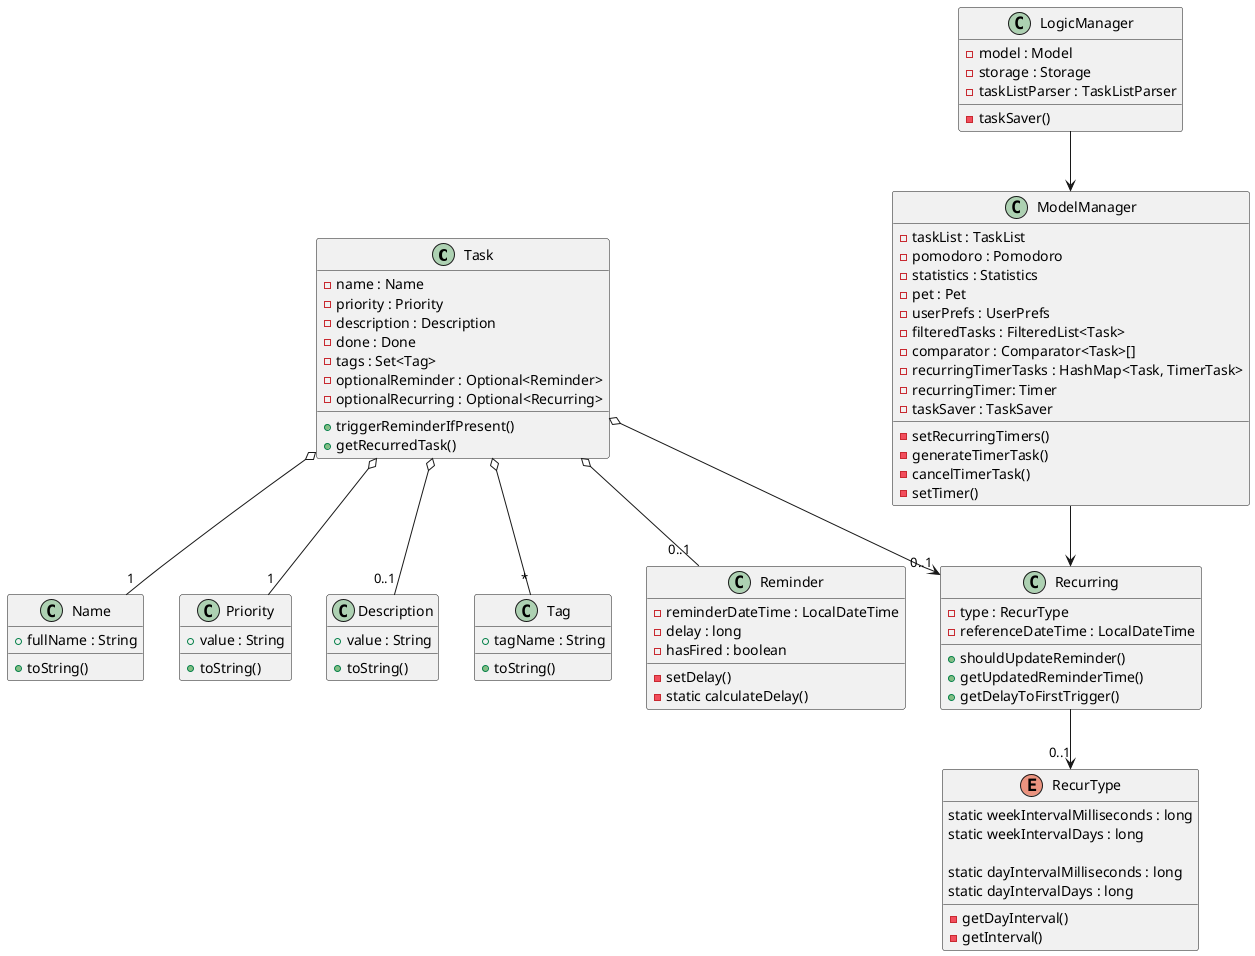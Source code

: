 @startuml

Task o-- "1" Name
Task o-- "1" Priority
Task o-- "0..1" Description
Task o--  "*" Tag
Task o-- "0..1" Reminder
Task o--> "0..1" Recurring
Recurring --> "0..1" RecurType
ModelManager --> Recurring
LogicManager --> ModelManager

class Task {
    - name : Name
    - priority : Priority
    - description : Description
    - done : Done
    - tags : Set<Tag> 
    - optionalReminder : Optional<Reminder> 
    - optionalRecurring : Optional<Recurring> 
  __
  + triggerReminderIfPresent()
  + getRecurredTask()
}

class Recurring {
    - type : RecurType
    - referenceDateTime : LocalDateTime
  __
  + shouldUpdateReminder()
  + getUpdatedReminderTime()
  + getDelayToFirstTrigger()
}

class Name {
    + fullName : String
  __
  + toString()
}

class Priority {
    + value : String
  __
  + toString()
}

class Description {
    + value : String
  __
  + toString()
}

class Tag {
    + tagName : String
  __
  + toString()
}

class Reminder {
    - reminderDateTime : LocalDateTime
    - delay : long
    - hasFired : boolean
    __
    - setDelay()
    - static calculateDelay()
}

class ModelManager {
    - taskList : TaskList
    - pomodoro : Pomodoro 
    - statistics : Statistics
    - pet : Pet
    - userPrefs : UserPrefs
    - filteredTasks : FilteredList<Task>
    - comparator : Comparator<Task>[]
    - recurringTimerTasks : HashMap<Task, TimerTask>
    - recurringTimer: Timer
    - taskSaver : TaskSaver
    __
    - setRecurringTimers()
    - generateTimerTask()
    - cancelTimerTask()
    - setTimer()
}

class LogicManager {
    - model : Model 
    - storage : Storage
    - taskListParser : TaskListParser
    __
    - taskSaver()
}

enum RecurType {
    static weekIntervalMilliseconds : long
    static weekIntervalDays : long

    static dayIntervalMilliseconds : long
    static dayIntervalDays : long
    __
    - getDayInterval()
    - getInterval()
}



@enduml